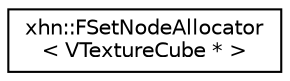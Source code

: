 digraph "Graphical Class Hierarchy"
{
  edge [fontname="Helvetica",fontsize="10",labelfontname="Helvetica",labelfontsize="10"];
  node [fontname="Helvetica",fontsize="10",shape=record];
  rankdir="LR";
  Node1 [label="xhn::FSetNodeAllocator\l\< VTextureCube * \>",height=0.2,width=0.4,color="black", fillcolor="white", style="filled",URL="$classxhn_1_1_f_set_node_allocator.html"];
}
